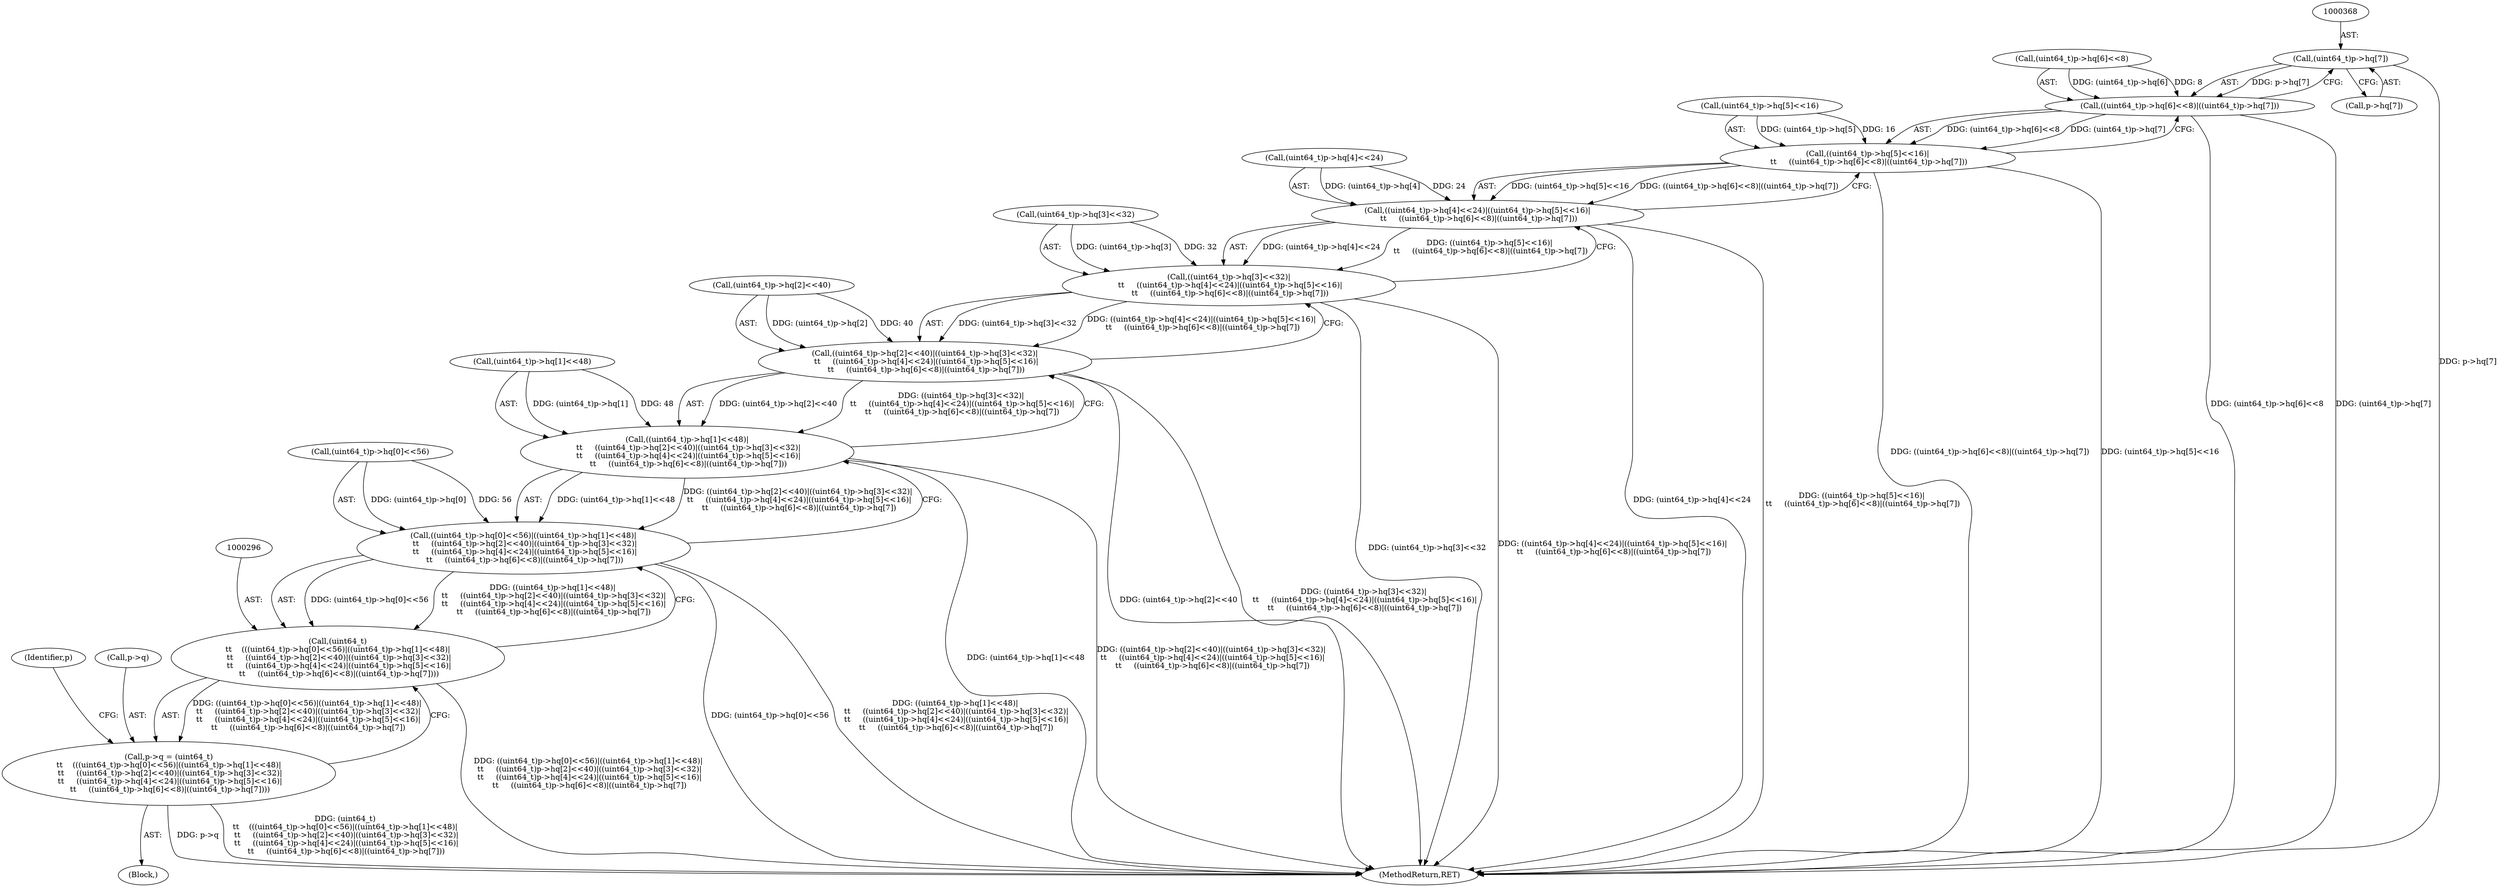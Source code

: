 digraph "0_file_4a284c89d6ef11aca34da65da7d673050a5ea320_2@array" {
"1000367" [label="(Call,(uint64_t)p->hq[7])"];
"1000357" [label="(Call,((uint64_t)p->hq[6]<<8)|((uint64_t)p->hq[7]))"];
"1000347" [label="(Call,((uint64_t)p->hq[5]<<16)|\n \t\t     ((uint64_t)p->hq[6]<<8)|((uint64_t)p->hq[7]))"];
"1000337" [label="(Call,((uint64_t)p->hq[4]<<24)|((uint64_t)p->hq[5]<<16)|\n \t\t     ((uint64_t)p->hq[6]<<8)|((uint64_t)p->hq[7]))"];
"1000327" [label="(Call,((uint64_t)p->hq[3]<<32)|\n \t\t     ((uint64_t)p->hq[4]<<24)|((uint64_t)p->hq[5]<<16)|\n \t\t     ((uint64_t)p->hq[6]<<8)|((uint64_t)p->hq[7]))"];
"1000317" [label="(Call,((uint64_t)p->hq[2]<<40)|((uint64_t)p->hq[3]<<32)|\n \t\t     ((uint64_t)p->hq[4]<<24)|((uint64_t)p->hq[5]<<16)|\n \t\t     ((uint64_t)p->hq[6]<<8)|((uint64_t)p->hq[7]))"];
"1000307" [label="(Call,((uint64_t)p->hq[1]<<48)|\n \t\t     ((uint64_t)p->hq[2]<<40)|((uint64_t)p->hq[3]<<32)|\n \t\t     ((uint64_t)p->hq[4]<<24)|((uint64_t)p->hq[5]<<16)|\n \t\t     ((uint64_t)p->hq[6]<<8)|((uint64_t)p->hq[7]))"];
"1000297" [label="(Call,((uint64_t)p->hq[0]<<56)|((uint64_t)p->hq[1]<<48)|\n \t\t     ((uint64_t)p->hq[2]<<40)|((uint64_t)p->hq[3]<<32)|\n \t\t     ((uint64_t)p->hq[4]<<24)|((uint64_t)p->hq[5]<<16)|\n \t\t     ((uint64_t)p->hq[6]<<8)|((uint64_t)p->hq[7]))"];
"1000295" [label="(Call,(uint64_t)\n\t\t    (((uint64_t)p->hq[0]<<56)|((uint64_t)p->hq[1]<<48)|\n \t\t     ((uint64_t)p->hq[2]<<40)|((uint64_t)p->hq[3]<<32)|\n \t\t     ((uint64_t)p->hq[4]<<24)|((uint64_t)p->hq[5]<<16)|\n \t\t     ((uint64_t)p->hq[6]<<8)|((uint64_t)p->hq[7])))"];
"1000291" [label="(Call,p->q = (uint64_t)\n\t\t    (((uint64_t)p->hq[0]<<56)|((uint64_t)p->hq[1]<<48)|\n \t\t     ((uint64_t)p->hq[2]<<40)|((uint64_t)p->hq[3]<<32)|\n \t\t     ((uint64_t)p->hq[4]<<24)|((uint64_t)p->hq[5]<<16)|\n \t\t     ((uint64_t)p->hq[6]<<8)|((uint64_t)p->hq[7])))"];
"1000295" [label="(Call,(uint64_t)\n\t\t    (((uint64_t)p->hq[0]<<56)|((uint64_t)p->hq[1]<<48)|\n \t\t     ((uint64_t)p->hq[2]<<40)|((uint64_t)p->hq[3]<<32)|\n \t\t     ((uint64_t)p->hq[4]<<24)|((uint64_t)p->hq[5]<<16)|\n \t\t     ((uint64_t)p->hq[6]<<8)|((uint64_t)p->hq[7])))"];
"1000307" [label="(Call,((uint64_t)p->hq[1]<<48)|\n \t\t     ((uint64_t)p->hq[2]<<40)|((uint64_t)p->hq[3]<<32)|\n \t\t     ((uint64_t)p->hq[4]<<24)|((uint64_t)p->hq[5]<<16)|\n \t\t     ((uint64_t)p->hq[6]<<8)|((uint64_t)p->hq[7]))"];
"1000298" [label="(Call,(uint64_t)p->hq[0]<<56)"];
"1000119" [label="(Block,)"];
"1000318" [label="(Call,(uint64_t)p->hq[2]<<40)"];
"1000375" [label="(Identifier,p)"];
"1000367" [label="(Call,(uint64_t)p->hq[7])"];
"1000308" [label="(Call,(uint64_t)p->hq[1]<<48)"];
"1000317" [label="(Call,((uint64_t)p->hq[2]<<40)|((uint64_t)p->hq[3]<<32)|\n \t\t     ((uint64_t)p->hq[4]<<24)|((uint64_t)p->hq[5]<<16)|\n \t\t     ((uint64_t)p->hq[6]<<8)|((uint64_t)p->hq[7]))"];
"1000292" [label="(Call,p->q)"];
"1000369" [label="(Call,p->hq[7])"];
"1000347" [label="(Call,((uint64_t)p->hq[5]<<16)|\n \t\t     ((uint64_t)p->hq[6]<<8)|((uint64_t)p->hq[7]))"];
"1000328" [label="(Call,(uint64_t)p->hq[3]<<32)"];
"1000337" [label="(Call,((uint64_t)p->hq[4]<<24)|((uint64_t)p->hq[5]<<16)|\n \t\t     ((uint64_t)p->hq[6]<<8)|((uint64_t)p->hq[7]))"];
"1000297" [label="(Call,((uint64_t)p->hq[0]<<56)|((uint64_t)p->hq[1]<<48)|\n \t\t     ((uint64_t)p->hq[2]<<40)|((uint64_t)p->hq[3]<<32)|\n \t\t     ((uint64_t)p->hq[4]<<24)|((uint64_t)p->hq[5]<<16)|\n \t\t     ((uint64_t)p->hq[6]<<8)|((uint64_t)p->hq[7]))"];
"1000879" [label="(MethodReturn,RET)"];
"1000357" [label="(Call,((uint64_t)p->hq[6]<<8)|((uint64_t)p->hq[7]))"];
"1000291" [label="(Call,p->q = (uint64_t)\n\t\t    (((uint64_t)p->hq[0]<<56)|((uint64_t)p->hq[1]<<48)|\n \t\t     ((uint64_t)p->hq[2]<<40)|((uint64_t)p->hq[3]<<32)|\n \t\t     ((uint64_t)p->hq[4]<<24)|((uint64_t)p->hq[5]<<16)|\n \t\t     ((uint64_t)p->hq[6]<<8)|((uint64_t)p->hq[7])))"];
"1000348" [label="(Call,(uint64_t)p->hq[5]<<16)"];
"1000327" [label="(Call,((uint64_t)p->hq[3]<<32)|\n \t\t     ((uint64_t)p->hq[4]<<24)|((uint64_t)p->hq[5]<<16)|\n \t\t     ((uint64_t)p->hq[6]<<8)|((uint64_t)p->hq[7]))"];
"1000338" [label="(Call,(uint64_t)p->hq[4]<<24)"];
"1000358" [label="(Call,(uint64_t)p->hq[6]<<8)"];
"1000367" -> "1000357"  [label="AST: "];
"1000367" -> "1000369"  [label="CFG: "];
"1000368" -> "1000367"  [label="AST: "];
"1000369" -> "1000367"  [label="AST: "];
"1000357" -> "1000367"  [label="CFG: "];
"1000367" -> "1000879"  [label="DDG: p->hq[7]"];
"1000367" -> "1000357"  [label="DDG: p->hq[7]"];
"1000357" -> "1000347"  [label="AST: "];
"1000358" -> "1000357"  [label="AST: "];
"1000347" -> "1000357"  [label="CFG: "];
"1000357" -> "1000879"  [label="DDG: (uint64_t)p->hq[6]<<8"];
"1000357" -> "1000879"  [label="DDG: (uint64_t)p->hq[7]"];
"1000357" -> "1000347"  [label="DDG: (uint64_t)p->hq[6]<<8"];
"1000357" -> "1000347"  [label="DDG: (uint64_t)p->hq[7]"];
"1000358" -> "1000357"  [label="DDG: (uint64_t)p->hq[6]"];
"1000358" -> "1000357"  [label="DDG: 8"];
"1000347" -> "1000337"  [label="AST: "];
"1000348" -> "1000347"  [label="AST: "];
"1000337" -> "1000347"  [label="CFG: "];
"1000347" -> "1000879"  [label="DDG: ((uint64_t)p->hq[6]<<8)|((uint64_t)p->hq[7])"];
"1000347" -> "1000879"  [label="DDG: (uint64_t)p->hq[5]<<16"];
"1000347" -> "1000337"  [label="DDG: (uint64_t)p->hq[5]<<16"];
"1000347" -> "1000337"  [label="DDG: ((uint64_t)p->hq[6]<<8)|((uint64_t)p->hq[7])"];
"1000348" -> "1000347"  [label="DDG: (uint64_t)p->hq[5]"];
"1000348" -> "1000347"  [label="DDG: 16"];
"1000337" -> "1000327"  [label="AST: "];
"1000338" -> "1000337"  [label="AST: "];
"1000327" -> "1000337"  [label="CFG: "];
"1000337" -> "1000879"  [label="DDG: (uint64_t)p->hq[4]<<24"];
"1000337" -> "1000879"  [label="DDG: ((uint64_t)p->hq[5]<<16)|\n \t\t     ((uint64_t)p->hq[6]<<8)|((uint64_t)p->hq[7])"];
"1000337" -> "1000327"  [label="DDG: (uint64_t)p->hq[4]<<24"];
"1000337" -> "1000327"  [label="DDG: ((uint64_t)p->hq[5]<<16)|\n \t\t     ((uint64_t)p->hq[6]<<8)|((uint64_t)p->hq[7])"];
"1000338" -> "1000337"  [label="DDG: (uint64_t)p->hq[4]"];
"1000338" -> "1000337"  [label="DDG: 24"];
"1000327" -> "1000317"  [label="AST: "];
"1000328" -> "1000327"  [label="AST: "];
"1000317" -> "1000327"  [label="CFG: "];
"1000327" -> "1000879"  [label="DDG: (uint64_t)p->hq[3]<<32"];
"1000327" -> "1000879"  [label="DDG: ((uint64_t)p->hq[4]<<24)|((uint64_t)p->hq[5]<<16)|\n \t\t     ((uint64_t)p->hq[6]<<8)|((uint64_t)p->hq[7])"];
"1000327" -> "1000317"  [label="DDG: (uint64_t)p->hq[3]<<32"];
"1000327" -> "1000317"  [label="DDG: ((uint64_t)p->hq[4]<<24)|((uint64_t)p->hq[5]<<16)|\n \t\t     ((uint64_t)p->hq[6]<<8)|((uint64_t)p->hq[7])"];
"1000328" -> "1000327"  [label="DDG: (uint64_t)p->hq[3]"];
"1000328" -> "1000327"  [label="DDG: 32"];
"1000317" -> "1000307"  [label="AST: "];
"1000318" -> "1000317"  [label="AST: "];
"1000307" -> "1000317"  [label="CFG: "];
"1000317" -> "1000879"  [label="DDG: (uint64_t)p->hq[2]<<40"];
"1000317" -> "1000879"  [label="DDG: ((uint64_t)p->hq[3]<<32)|\n \t\t     ((uint64_t)p->hq[4]<<24)|((uint64_t)p->hq[5]<<16)|\n \t\t     ((uint64_t)p->hq[6]<<8)|((uint64_t)p->hq[7])"];
"1000317" -> "1000307"  [label="DDG: (uint64_t)p->hq[2]<<40"];
"1000317" -> "1000307"  [label="DDG: ((uint64_t)p->hq[3]<<32)|\n \t\t     ((uint64_t)p->hq[4]<<24)|((uint64_t)p->hq[5]<<16)|\n \t\t     ((uint64_t)p->hq[6]<<8)|((uint64_t)p->hq[7])"];
"1000318" -> "1000317"  [label="DDG: (uint64_t)p->hq[2]"];
"1000318" -> "1000317"  [label="DDG: 40"];
"1000307" -> "1000297"  [label="AST: "];
"1000308" -> "1000307"  [label="AST: "];
"1000297" -> "1000307"  [label="CFG: "];
"1000307" -> "1000879"  [label="DDG: (uint64_t)p->hq[1]<<48"];
"1000307" -> "1000879"  [label="DDG: ((uint64_t)p->hq[2]<<40)|((uint64_t)p->hq[3]<<32)|\n \t\t     ((uint64_t)p->hq[4]<<24)|((uint64_t)p->hq[5]<<16)|\n \t\t     ((uint64_t)p->hq[6]<<8)|((uint64_t)p->hq[7])"];
"1000307" -> "1000297"  [label="DDG: (uint64_t)p->hq[1]<<48"];
"1000307" -> "1000297"  [label="DDG: ((uint64_t)p->hq[2]<<40)|((uint64_t)p->hq[3]<<32)|\n \t\t     ((uint64_t)p->hq[4]<<24)|((uint64_t)p->hq[5]<<16)|\n \t\t     ((uint64_t)p->hq[6]<<8)|((uint64_t)p->hq[7])"];
"1000308" -> "1000307"  [label="DDG: (uint64_t)p->hq[1]"];
"1000308" -> "1000307"  [label="DDG: 48"];
"1000297" -> "1000295"  [label="AST: "];
"1000298" -> "1000297"  [label="AST: "];
"1000295" -> "1000297"  [label="CFG: "];
"1000297" -> "1000879"  [label="DDG: (uint64_t)p->hq[0]<<56"];
"1000297" -> "1000879"  [label="DDG: ((uint64_t)p->hq[1]<<48)|\n \t\t     ((uint64_t)p->hq[2]<<40)|((uint64_t)p->hq[3]<<32)|\n \t\t     ((uint64_t)p->hq[4]<<24)|((uint64_t)p->hq[5]<<16)|\n \t\t     ((uint64_t)p->hq[6]<<8)|((uint64_t)p->hq[7])"];
"1000297" -> "1000295"  [label="DDG: (uint64_t)p->hq[0]<<56"];
"1000297" -> "1000295"  [label="DDG: ((uint64_t)p->hq[1]<<48)|\n \t\t     ((uint64_t)p->hq[2]<<40)|((uint64_t)p->hq[3]<<32)|\n \t\t     ((uint64_t)p->hq[4]<<24)|((uint64_t)p->hq[5]<<16)|\n \t\t     ((uint64_t)p->hq[6]<<8)|((uint64_t)p->hq[7])"];
"1000298" -> "1000297"  [label="DDG: (uint64_t)p->hq[0]"];
"1000298" -> "1000297"  [label="DDG: 56"];
"1000295" -> "1000291"  [label="AST: "];
"1000296" -> "1000295"  [label="AST: "];
"1000291" -> "1000295"  [label="CFG: "];
"1000295" -> "1000879"  [label="DDG: ((uint64_t)p->hq[0]<<56)|((uint64_t)p->hq[1]<<48)|\n \t\t     ((uint64_t)p->hq[2]<<40)|((uint64_t)p->hq[3]<<32)|\n \t\t     ((uint64_t)p->hq[4]<<24)|((uint64_t)p->hq[5]<<16)|\n \t\t     ((uint64_t)p->hq[6]<<8)|((uint64_t)p->hq[7])"];
"1000295" -> "1000291"  [label="DDG: ((uint64_t)p->hq[0]<<56)|((uint64_t)p->hq[1]<<48)|\n \t\t     ((uint64_t)p->hq[2]<<40)|((uint64_t)p->hq[3]<<32)|\n \t\t     ((uint64_t)p->hq[4]<<24)|((uint64_t)p->hq[5]<<16)|\n \t\t     ((uint64_t)p->hq[6]<<8)|((uint64_t)p->hq[7])"];
"1000291" -> "1000119"  [label="AST: "];
"1000292" -> "1000291"  [label="AST: "];
"1000375" -> "1000291"  [label="CFG: "];
"1000291" -> "1000879"  [label="DDG: p->q"];
"1000291" -> "1000879"  [label="DDG: (uint64_t)\n\t\t    (((uint64_t)p->hq[0]<<56)|((uint64_t)p->hq[1]<<48)|\n \t\t     ((uint64_t)p->hq[2]<<40)|((uint64_t)p->hq[3]<<32)|\n \t\t     ((uint64_t)p->hq[4]<<24)|((uint64_t)p->hq[5]<<16)|\n \t\t     ((uint64_t)p->hq[6]<<8)|((uint64_t)p->hq[7]))"];
}
